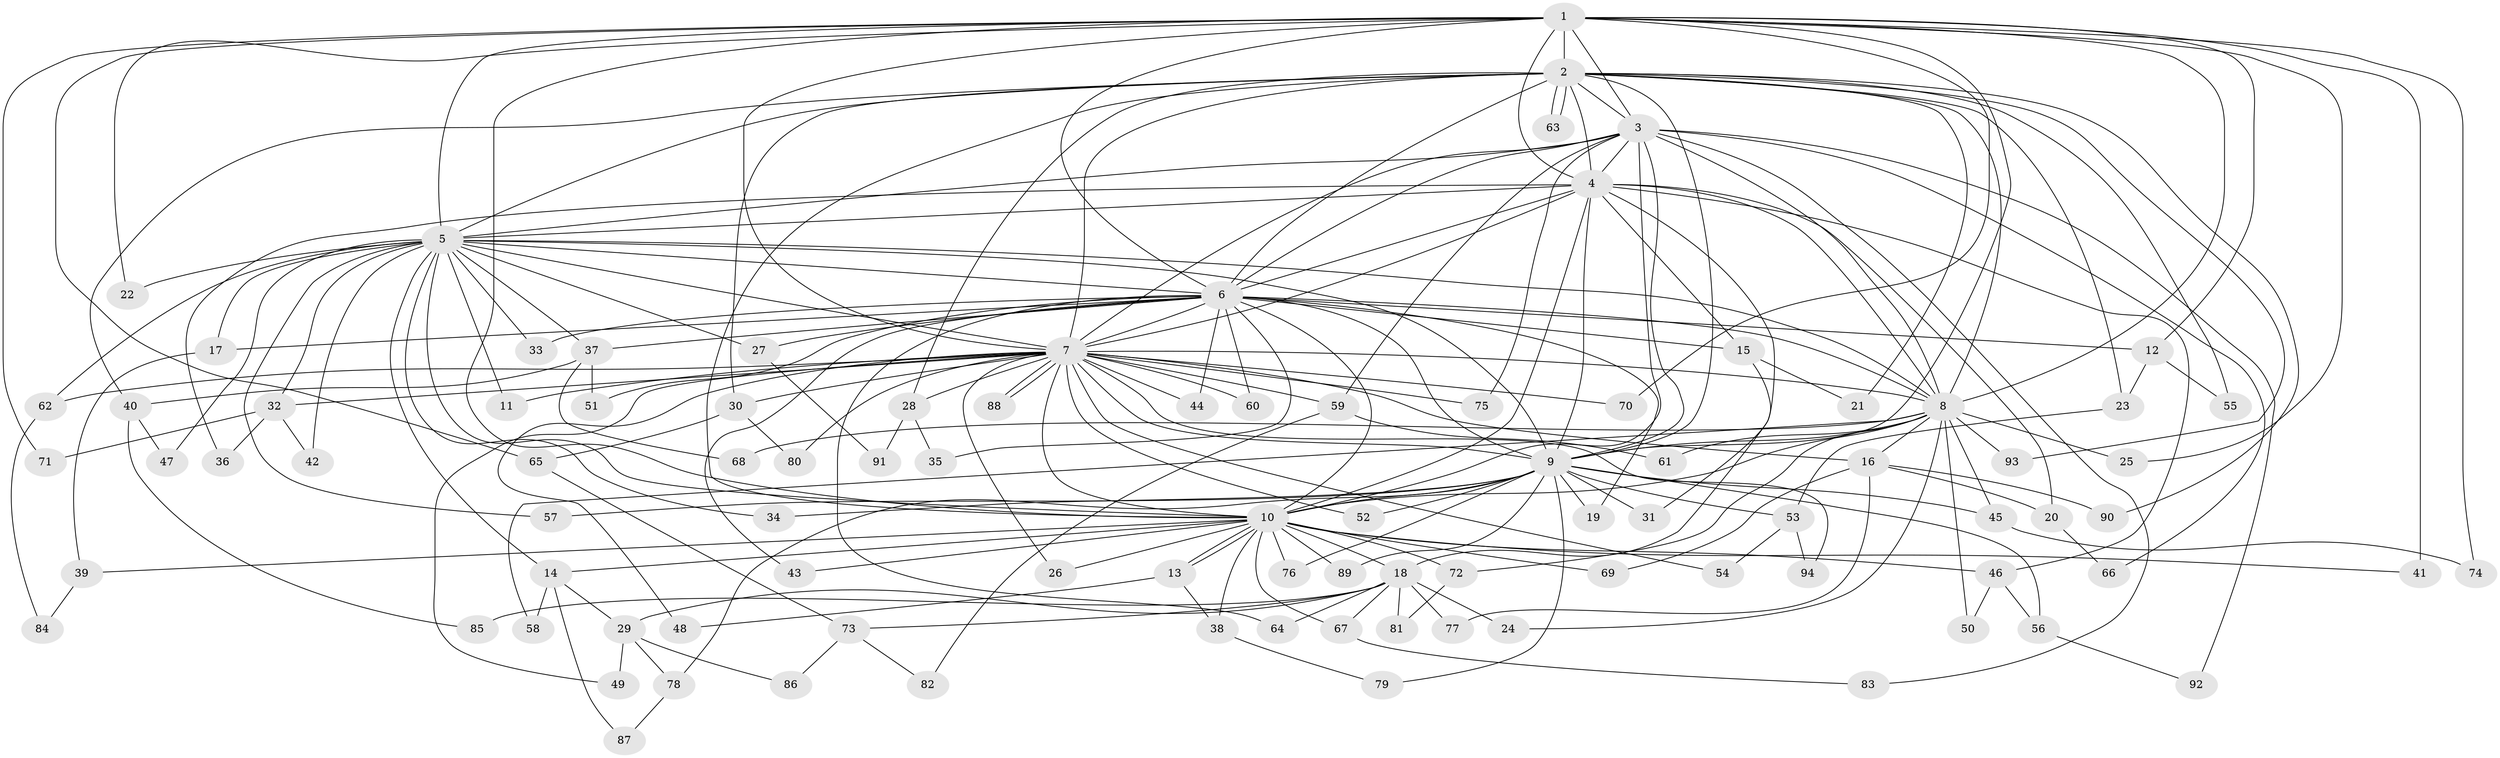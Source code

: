 // Generated by graph-tools (version 1.1) at 2025/46/03/09/25 04:46:00]
// undirected, 94 vertices, 213 edges
graph export_dot {
graph [start="1"]
  node [color=gray90,style=filled];
  1;
  2;
  3;
  4;
  5;
  6;
  7;
  8;
  9;
  10;
  11;
  12;
  13;
  14;
  15;
  16;
  17;
  18;
  19;
  20;
  21;
  22;
  23;
  24;
  25;
  26;
  27;
  28;
  29;
  30;
  31;
  32;
  33;
  34;
  35;
  36;
  37;
  38;
  39;
  40;
  41;
  42;
  43;
  44;
  45;
  46;
  47;
  48;
  49;
  50;
  51;
  52;
  53;
  54;
  55;
  56;
  57;
  58;
  59;
  60;
  61;
  62;
  63;
  64;
  65;
  66;
  67;
  68;
  69;
  70;
  71;
  72;
  73;
  74;
  75;
  76;
  77;
  78;
  79;
  80;
  81;
  82;
  83;
  84;
  85;
  86;
  87;
  88;
  89;
  90;
  91;
  92;
  93;
  94;
  1 -- 2;
  1 -- 3;
  1 -- 4;
  1 -- 5;
  1 -- 6;
  1 -- 7;
  1 -- 8;
  1 -- 9;
  1 -- 10;
  1 -- 12;
  1 -- 22;
  1 -- 25;
  1 -- 41;
  1 -- 65;
  1 -- 70;
  1 -- 71;
  1 -- 74;
  2 -- 3;
  2 -- 4;
  2 -- 5;
  2 -- 6;
  2 -- 7;
  2 -- 8;
  2 -- 9;
  2 -- 10;
  2 -- 21;
  2 -- 23;
  2 -- 28;
  2 -- 30;
  2 -- 40;
  2 -- 55;
  2 -- 63;
  2 -- 63;
  2 -- 90;
  2 -- 93;
  3 -- 4;
  3 -- 5;
  3 -- 6;
  3 -- 7;
  3 -- 8;
  3 -- 9;
  3 -- 10;
  3 -- 59;
  3 -- 66;
  3 -- 75;
  3 -- 83;
  3 -- 92;
  4 -- 5;
  4 -- 6;
  4 -- 7;
  4 -- 8;
  4 -- 9;
  4 -- 10;
  4 -- 15;
  4 -- 20;
  4 -- 31;
  4 -- 36;
  4 -- 46;
  5 -- 6;
  5 -- 7;
  5 -- 8;
  5 -- 9;
  5 -- 10;
  5 -- 11;
  5 -- 14;
  5 -- 17;
  5 -- 22;
  5 -- 27;
  5 -- 32;
  5 -- 33;
  5 -- 34;
  5 -- 37;
  5 -- 42;
  5 -- 47;
  5 -- 57;
  5 -- 62;
  6 -- 7;
  6 -- 8;
  6 -- 9;
  6 -- 10;
  6 -- 12;
  6 -- 15;
  6 -- 17;
  6 -- 19;
  6 -- 27;
  6 -- 33;
  6 -- 35;
  6 -- 37;
  6 -- 43;
  6 -- 44;
  6 -- 51;
  6 -- 60;
  6 -- 64;
  7 -- 8;
  7 -- 9;
  7 -- 10;
  7 -- 11;
  7 -- 16;
  7 -- 26;
  7 -- 28;
  7 -- 30;
  7 -- 32;
  7 -- 44;
  7 -- 48;
  7 -- 49;
  7 -- 52;
  7 -- 54;
  7 -- 59;
  7 -- 60;
  7 -- 62;
  7 -- 70;
  7 -- 75;
  7 -- 80;
  7 -- 88;
  7 -- 88;
  7 -- 94;
  8 -- 9;
  8 -- 10;
  8 -- 16;
  8 -- 24;
  8 -- 25;
  8 -- 45;
  8 -- 50;
  8 -- 58;
  8 -- 61;
  8 -- 68;
  8 -- 72;
  8 -- 93;
  9 -- 10;
  9 -- 19;
  9 -- 31;
  9 -- 34;
  9 -- 45;
  9 -- 52;
  9 -- 53;
  9 -- 56;
  9 -- 57;
  9 -- 76;
  9 -- 78;
  9 -- 79;
  9 -- 89;
  10 -- 13;
  10 -- 13;
  10 -- 14;
  10 -- 18;
  10 -- 26;
  10 -- 38;
  10 -- 39;
  10 -- 41;
  10 -- 43;
  10 -- 46;
  10 -- 67;
  10 -- 69;
  10 -- 72;
  10 -- 76;
  10 -- 89;
  12 -- 23;
  12 -- 55;
  13 -- 38;
  13 -- 48;
  14 -- 29;
  14 -- 58;
  14 -- 87;
  15 -- 18;
  15 -- 21;
  16 -- 20;
  16 -- 69;
  16 -- 77;
  16 -- 90;
  17 -- 39;
  18 -- 24;
  18 -- 29;
  18 -- 64;
  18 -- 67;
  18 -- 73;
  18 -- 77;
  18 -- 81;
  18 -- 85;
  20 -- 66;
  23 -- 53;
  27 -- 91;
  28 -- 35;
  28 -- 91;
  29 -- 49;
  29 -- 78;
  29 -- 86;
  30 -- 65;
  30 -- 80;
  32 -- 36;
  32 -- 42;
  32 -- 71;
  37 -- 40;
  37 -- 51;
  37 -- 68;
  38 -- 79;
  39 -- 84;
  40 -- 47;
  40 -- 85;
  45 -- 74;
  46 -- 50;
  46 -- 56;
  53 -- 54;
  53 -- 94;
  56 -- 92;
  59 -- 61;
  59 -- 82;
  62 -- 84;
  65 -- 73;
  67 -- 83;
  72 -- 81;
  73 -- 82;
  73 -- 86;
  78 -- 87;
}
